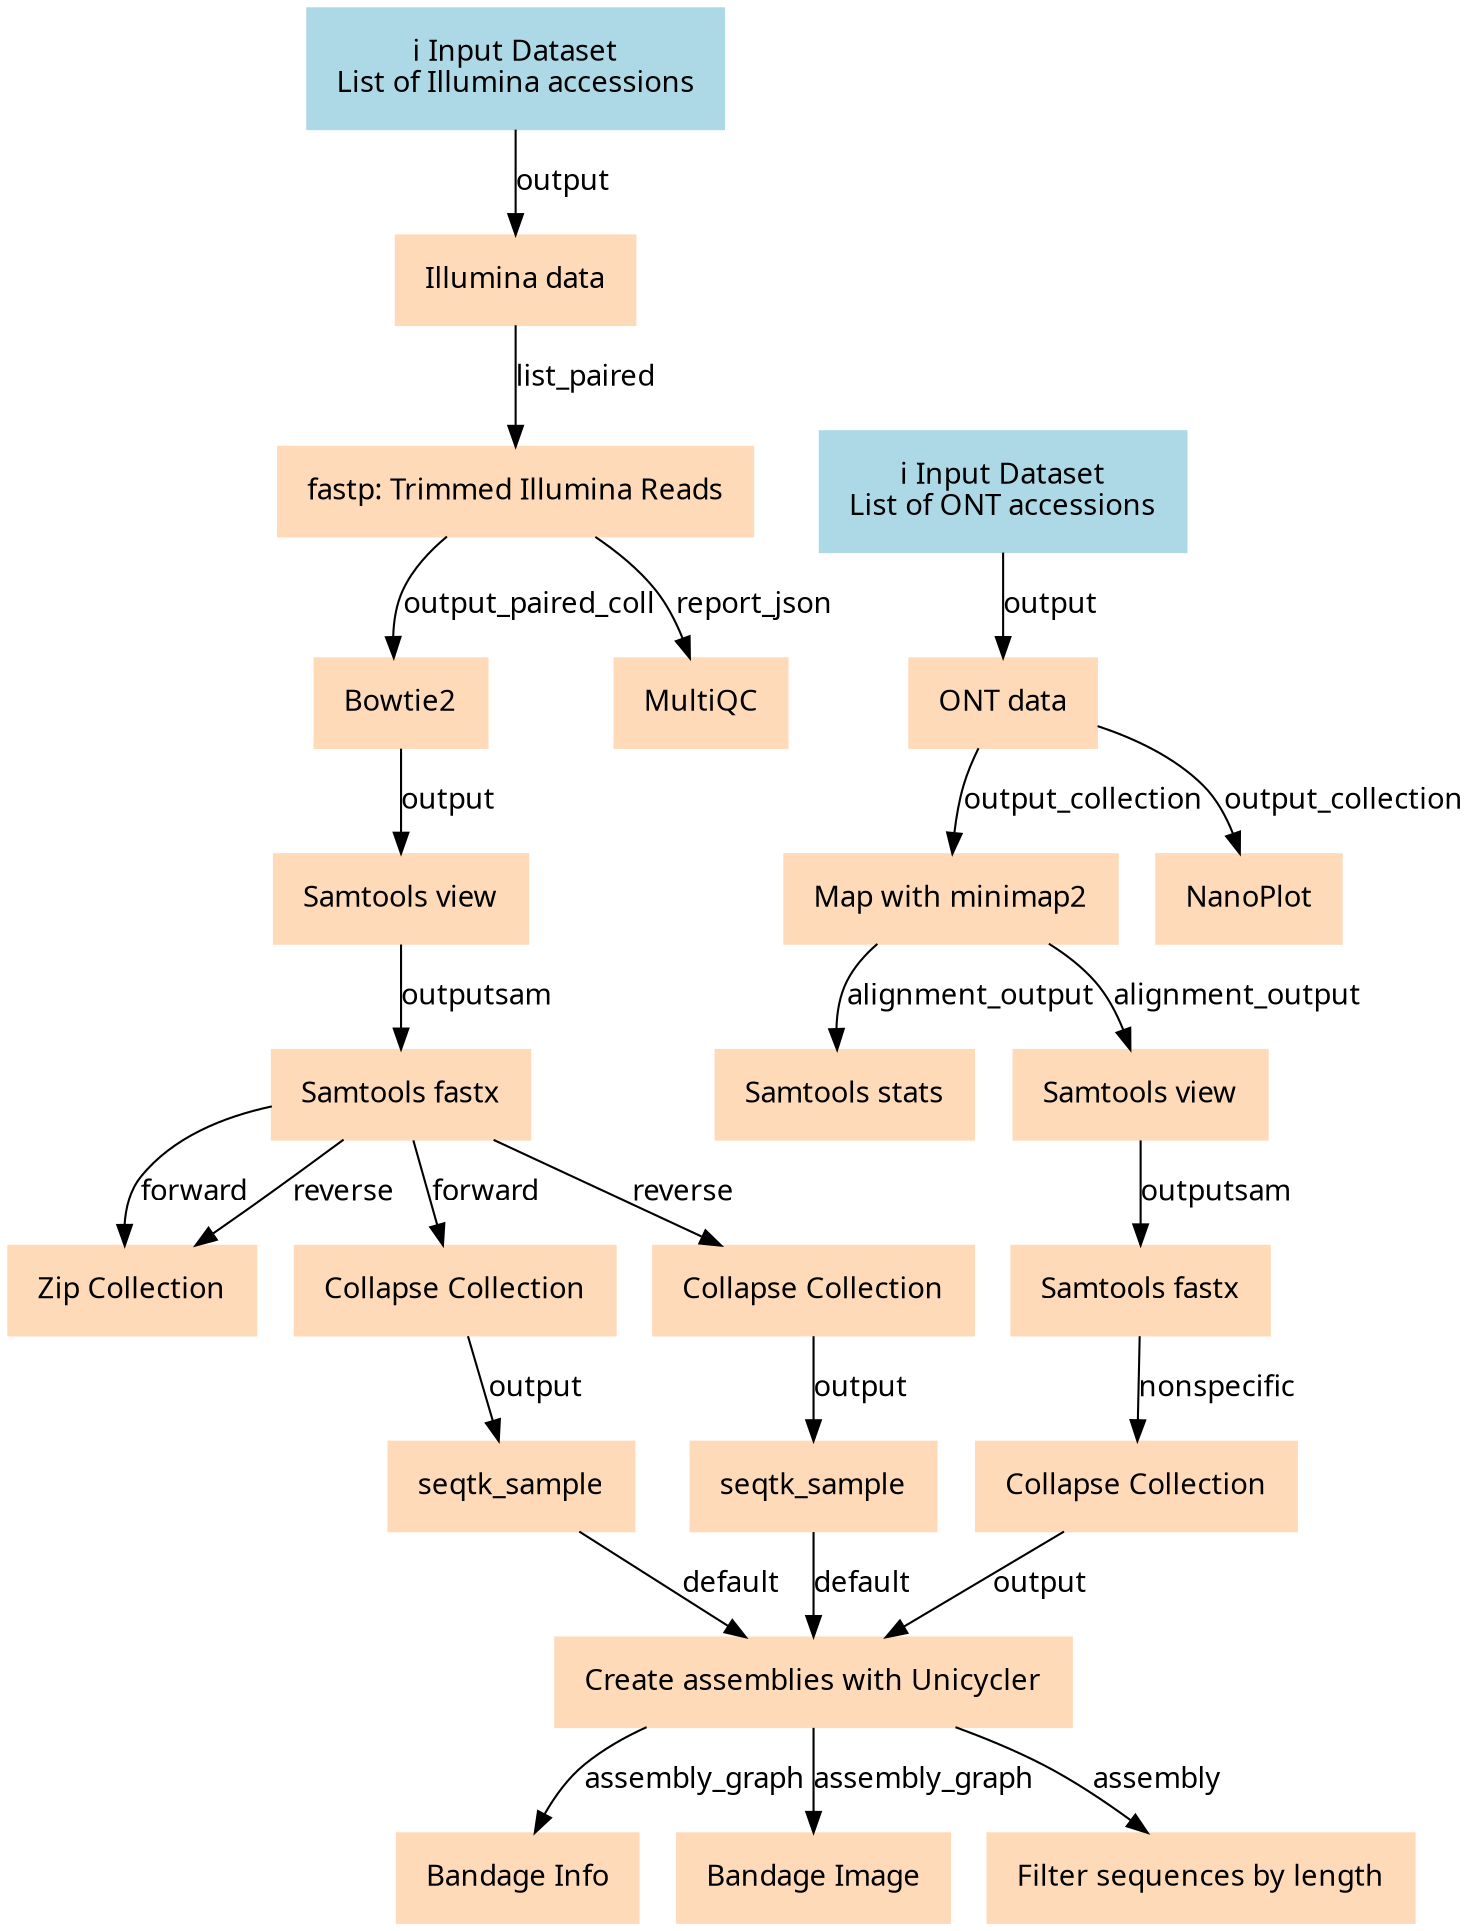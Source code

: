 digraph main {
  node [fontname="Atkinson Hyperlegible", shape=box, color=white,style=filled,color=peachpuff,margin="0.2,0.2"];
  edge [fontname="Atkinson Hyperlegible"];
  0[color=lightblue,label="ℹ️ Input Dataset\nList of Illumina accessions"]
  1[color=lightblue,label="ℹ️ Input Dataset\nList of ONT accessions"]
  10[label="Samtools stats"]
  6 -> 10 [label="alignment_output"]
  11[label="Samtools view"]
  8 -> 11 [label="output"]
  12[label="Samtools fastx"]
  9 -> 12 [label="outputsam"]
  13[label="Samtools fastx"]
  11 -> 13 [label="outputsam"]
  14[label="Collapse Collection"]
  12 -> 14 [label="nonspecific"]
  15[label="Zip Collection"]
  13 -> 15 [label="forward"]
  13 -> 15 [label="reverse"]
  16[label="Collapse Collection"]
  13 -> 16 [label="forward"]
  17[label="Collapse Collection"]
  13 -> 17 [label="reverse"]
  18[label="seqtk_sample"]
  16 -> 18 [label="output"]
  19[label="seqtk_sample"]
  17 -> 19 [label="output"]
  2[label="Illumina data"]
  0 -> 2 [label="output"]
  20[label="Create assemblies with Unicycler"]
  14 -> 20 [label="output"]
  18 -> 20 [label="default"]
  19 -> 20 [label="default"]
  21[label="Bandage Info"]
  20 -> 21 [label="assembly_graph"]
  22[label="Bandage Image"]
  20 -> 22 [label="assembly_graph"]
  23[label="Filter sequences by length"]
  20 -> 23 [label="assembly"]
  3[label="ONT data"]
  1 -> 3 [label="output"]
  4[label="fastp: Trimmed Illumina Reads"]
  2 -> 4 [label="list_paired"]
  5[label="NanoPlot"]
  3 -> 5 [label="output_collection"]
  6[label="Map with minimap2"]
  3 -> 6 [label="output_collection"]
  7[label="MultiQC"]
  4 -> 7 [label="report_json"]
  8[label="Bowtie2"]
  4 -> 8 [label="output_paired_coll"]
  9[label="Samtools view"]
  6 -> 9 [label="alignment_output"]
}